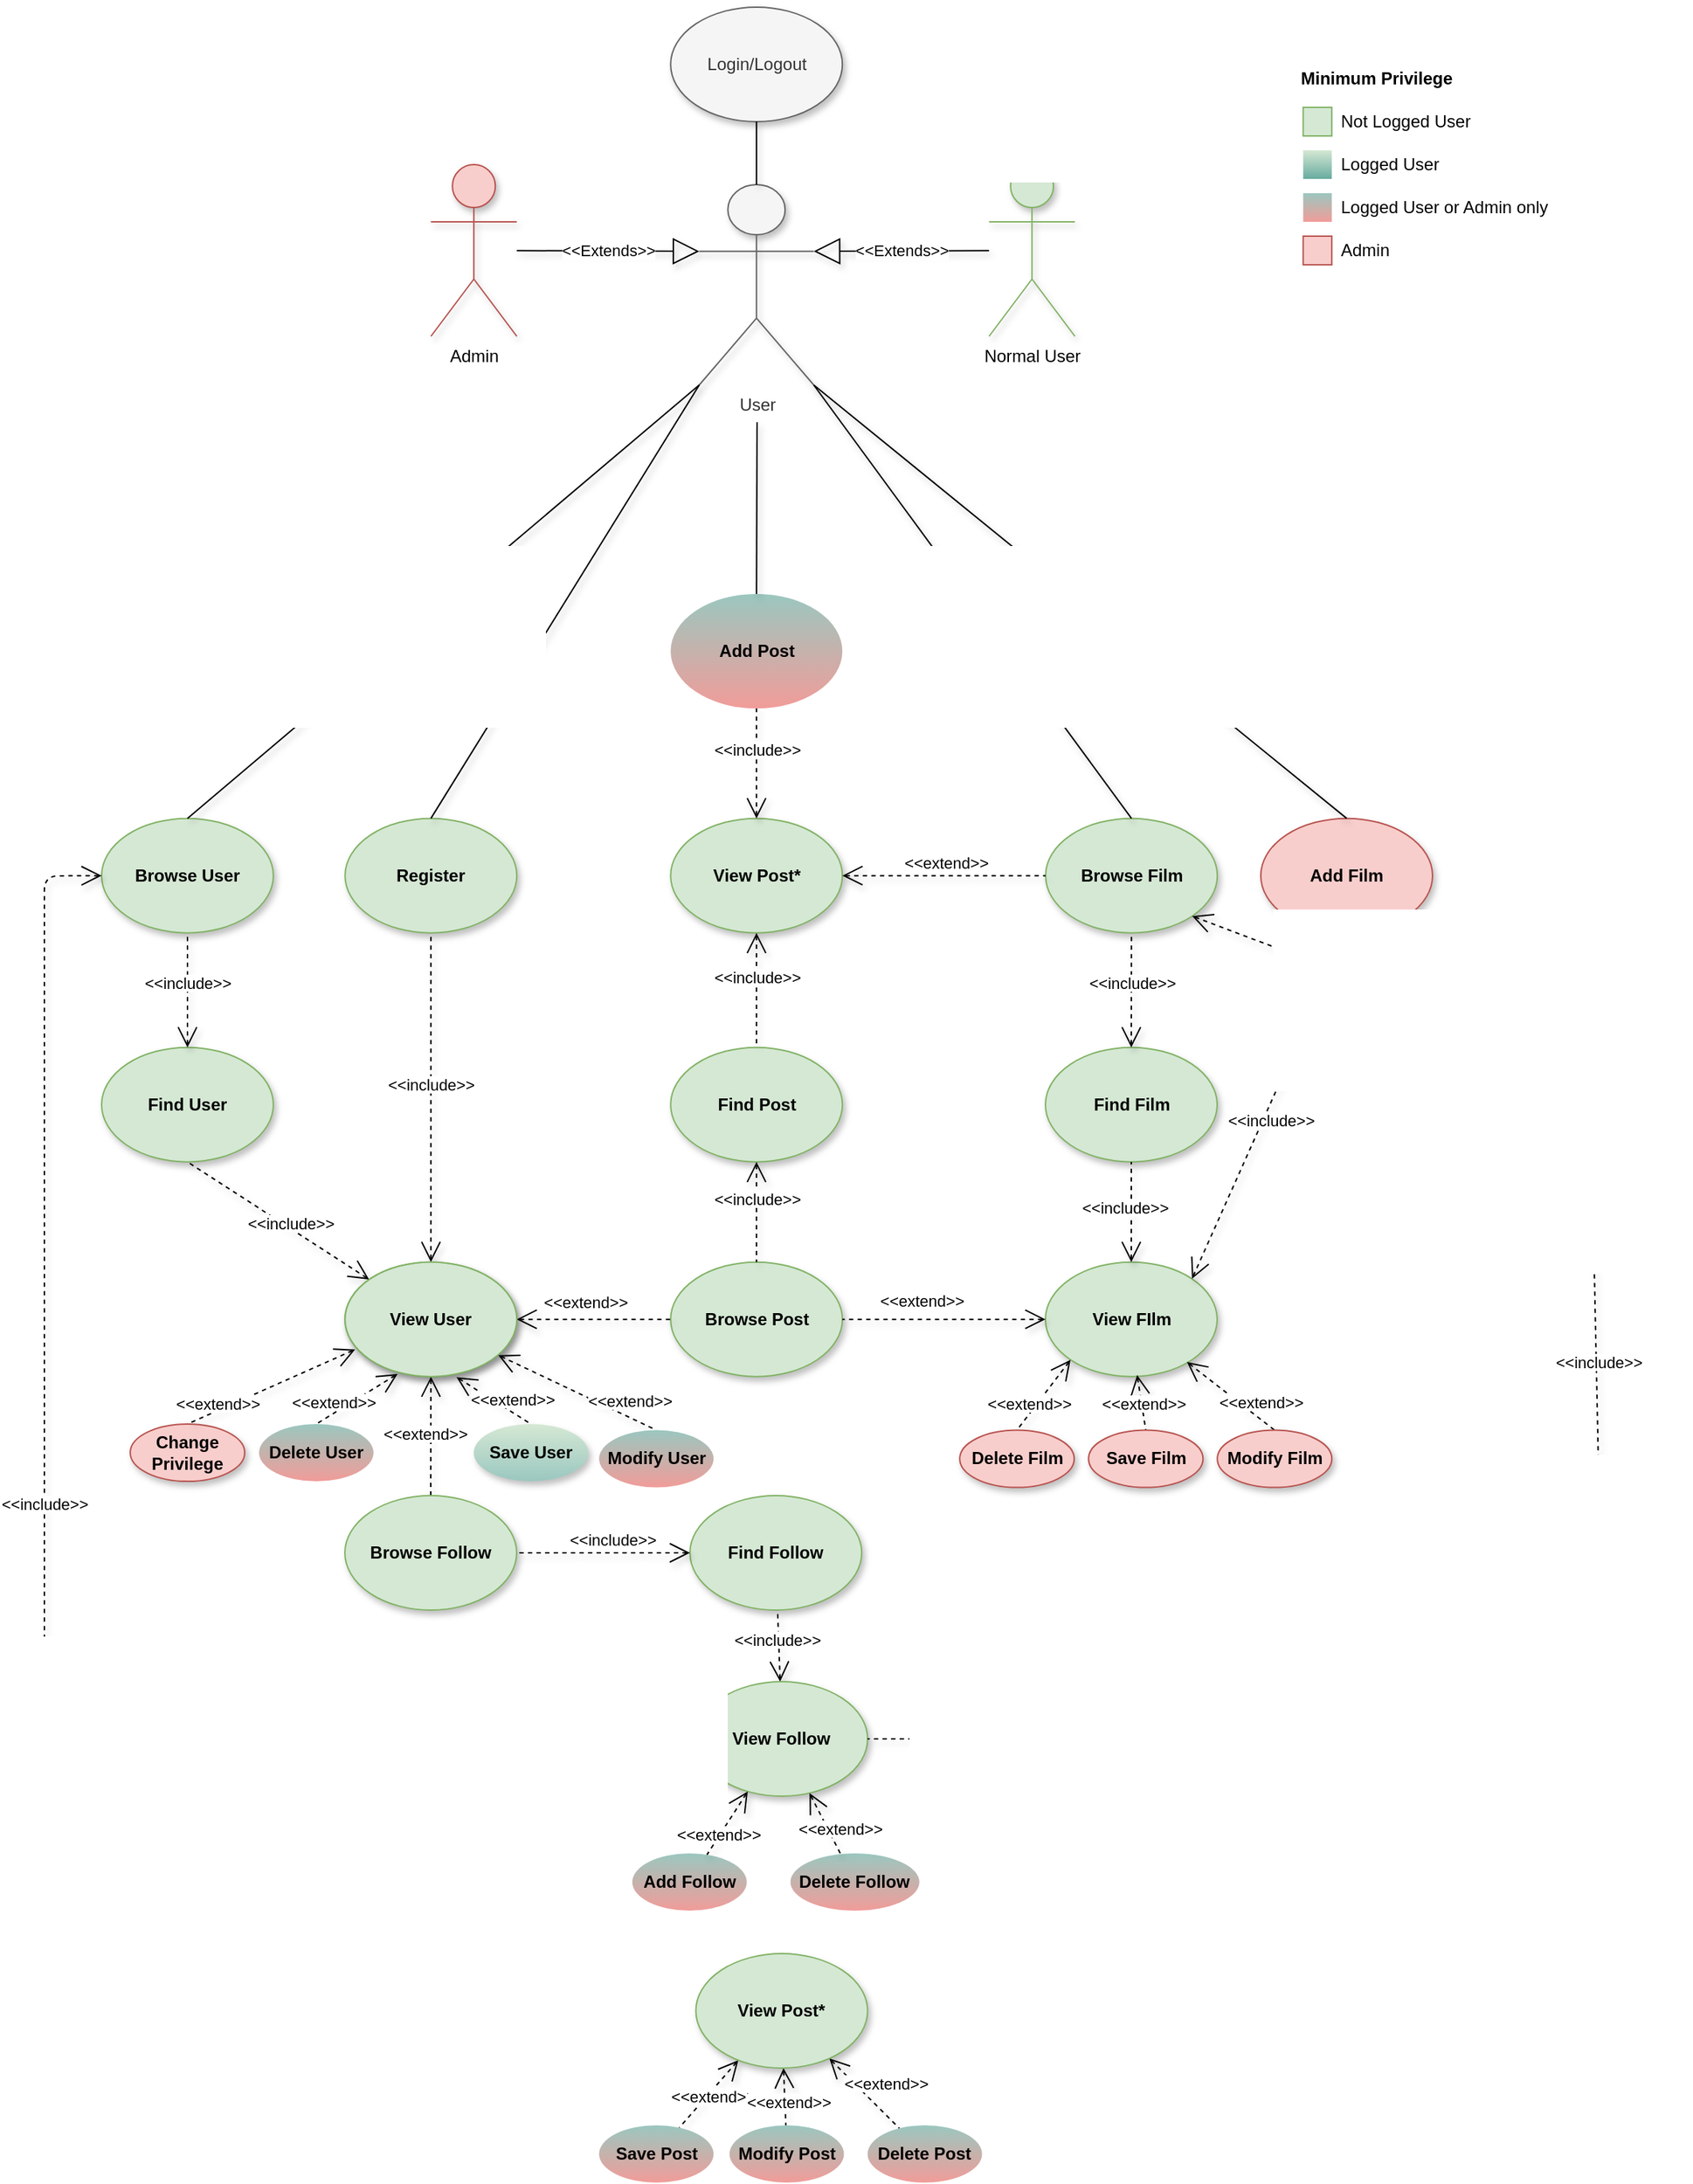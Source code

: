 <mxfile version="12.6.5"><diagram id="BbvuW23b8s510joW4BoM" name="Pagina-1"><mxGraphModel dx="2713" dy="-358" grid="1" gridSize="10" guides="1" tooltips="1" connect="1" arrows="1" fold="1" page="1" pageScale="1" pageWidth="827" pageHeight="1169" math="0" shadow="0"><root><mxCell id="0"/><mxCell id="1" parent="0"/><mxCell id="aO_KrMmX5rc3tCwgG-Pq-20" value="User" style="shape=umlActor;verticalLabelPosition=bottom;labelBackgroundColor=#ffffff;verticalAlign=top;html=1;outlineConnect=0;fillColor=#f5f5f5;strokeColor=#666666;shadow=1;fontColor=#333333;" parent="1" vertex="1"><mxGeometry x="477.62" y="1304" width="80" height="140" as="geometry"/></mxCell><mxCell id="aO_KrMmX5rc3tCwgG-Pq-21" value="Normal User" style="shape=umlActor;verticalLabelPosition=bottom;labelBackgroundColor=#ffffff;verticalAlign=top;html=1;outlineConnect=0;fillColor=#d5e8d4;strokeColor=#82b366;shadow=1;" parent="1" vertex="1"><mxGeometry x="680.12" y="1290" width="60" height="120" as="geometry"/></mxCell><mxCell id="aO_KrMmX5rc3tCwgG-Pq-22" value="Admin" style="shape=umlActor;verticalLabelPosition=bottom;labelBackgroundColor=#ffffff;verticalAlign=top;html=1;outlineConnect=0;fillColor=#f8cecc;strokeColor=#b85450;shadow=1;" parent="1" vertex="1"><mxGeometry x="290.12" y="1290" width="60" height="120" as="geometry"/></mxCell><mxCell id="aO_KrMmX5rc3tCwgG-Pq-23" value="&amp;lt;&amp;lt;Extends&amp;gt;&amp;gt;" style="endArrow=block;endSize=16;endFill=0;html=1;shadow=1;entryX=1;entryY=0.333;entryDx=0;entryDy=0;entryPerimeter=0;" parent="1" source="aO_KrMmX5rc3tCwgG-Pq-21" target="aO_KrMmX5rc3tCwgG-Pq-20" edge="1"><mxGeometry width="160" relative="1" as="geometry"><mxPoint x="660.12" y="1360" as="sourcePoint"/><mxPoint x="311.12" y="1505" as="targetPoint"/></mxGeometry></mxCell><mxCell id="aO_KrMmX5rc3tCwgG-Pq-24" value="&amp;lt;&amp;lt;Extends&amp;gt;&amp;gt;" style="endArrow=block;endSize=16;endFill=0;html=1;shadow=1;entryX=0;entryY=0.333;entryDx=0;entryDy=0;entryPerimeter=0;" parent="1" source="aO_KrMmX5rc3tCwgG-Pq-22" target="aO_KrMmX5rc3tCwgG-Pq-20" edge="1"><mxGeometry width="160" relative="1" as="geometry"><mxPoint x="504.62" y="1270" as="sourcePoint"/><mxPoint x="271.12" y="1225" as="targetPoint"/></mxGeometry></mxCell><mxCell id="aO_KrMmX5rc3tCwgG-Pq-25" value="Login/Logout" style="ellipse;whiteSpace=wrap;html=1;fillColor=#f5f5f5;strokeColor=#666666;fontColor=#333333;shadow=1;" parent="1" vertex="1"><mxGeometry x="457.62" y="1180" width="120" height="80" as="geometry"/></mxCell><mxCell id="aO_KrMmX5rc3tCwgG-Pq-31" value="View User" style="ellipse;whiteSpace=wrap;html=1;fontStyle=1;fillColor=#d5e8d4;strokeColor=#82b366;shadow=1;" parent="1" vertex="1"><mxGeometry x="230" y="2056.82" width="120" height="80" as="geometry"/></mxCell><mxCell id="aO_KrMmX5rc3tCwgG-Pq-35" value="Find User" style="ellipse;whiteSpace=wrap;html=1;fontStyle=1;fillColor=#d5e8d4;strokeColor=#82b366;shadow=1;" parent="1" vertex="1"><mxGeometry x="60" y="1906.82" width="120" height="80" as="geometry"/></mxCell><mxCell id="aO_KrMmX5rc3tCwgG-Pq-36" value="Browse User" style="ellipse;whiteSpace=wrap;html=1;fontStyle=1;fillColor=#d5e8d4;strokeColor=#82b366;shadow=1;" parent="1" vertex="1"><mxGeometry x="60" y="1746.82" width="120" height="80" as="geometry"/></mxCell><mxCell id="aO_KrMmX5rc3tCwgG-Pq-37" value="&lt;span style=&quot;background-color: rgb(255 , 255 , 255)&quot;&gt;&amp;lt;&amp;lt;include&amp;gt;&amp;gt;&lt;/span&gt;" style="edgeStyle=none;html=1;startArrow=open;endArrow=none;startSize=12;verticalAlign=bottom;dashed=1;labelBackgroundColor=none;entryX=0.5;entryY=1;entryDx=0;entryDy=0;shadow=1;" parent="1" source="aO_KrMmX5rc3tCwgG-Pq-35" target="aO_KrMmX5rc3tCwgG-Pq-36" edge="1"><mxGeometry x="-0.111" width="160" relative="1" as="geometry"><mxPoint x="889.5" y="1982.82" as="sourcePoint"/><mxPoint x="888.54" y="1941.7" as="targetPoint"/><mxPoint as="offset"/></mxGeometry></mxCell><mxCell id="aO_KrMmX5rc3tCwgG-Pq-38" value="&lt;span style=&quot;background-color: rgb(255 , 255 , 255)&quot;&gt;&amp;lt;&amp;lt;include&amp;gt;&amp;gt;&lt;/span&gt;" style="edgeStyle=none;html=1;startArrow=open;endArrow=none;startSize=12;verticalAlign=bottom;dashed=1;labelBackgroundColor=none;entryX=0.5;entryY=1;entryDx=0;entryDy=0;shadow=1;" parent="1" source="aO_KrMmX5rc3tCwgG-Pq-31" target="aO_KrMmX5rc3tCwgG-Pq-35" edge="1"><mxGeometry x="-0.178" y="5" width="160" relative="1" as="geometry"><mxPoint x="343" y="2156.82" as="sourcePoint"/><mxPoint x="336.6" y="1992.58" as="targetPoint"/><mxPoint as="offset"/></mxGeometry></mxCell><mxCell id="aO_KrMmX5rc3tCwgG-Pq-52" value="" style="endArrow=none;html=1;entryX=0.5;entryY=1;entryDx=0;entryDy=0;exitX=0.5;exitY=0;exitDx=0;exitDy=0;exitPerimeter=0;shadow=1;" parent="1" source="aO_KrMmX5rc3tCwgG-Pq-20" target="aO_KrMmX5rc3tCwgG-Pq-25" edge="1"><mxGeometry width="50" height="50" relative="1" as="geometry"><mxPoint x="-405.38" y="2030" as="sourcePoint"/><mxPoint x="-355.38" y="1980" as="targetPoint"/></mxGeometry></mxCell><mxCell id="aO_KrMmX5rc3tCwgG-Pq-53" value="" style="endArrow=none;html=1;exitX=0.5;exitY=0;exitDx=0;exitDy=0;strokeColor=#000000;curved=1;entryX=0;entryY=1;entryDx=0;entryDy=0;entryPerimeter=0;shadow=1;" parent="1" source="aO_KrMmX5rc3tCwgG-Pq-36" target="aO_KrMmX5rc3tCwgG-Pq-20" edge="1"><mxGeometry width="50" height="50" relative="1" as="geometry"><mxPoint x="-411.88" y="1770.0" as="sourcePoint"/><mxPoint x="263.12" y="1654" as="targetPoint"/></mxGeometry></mxCell><mxCell id="aO_KrMmX5rc3tCwgG-Pq-59" value="" style="rounded=0;whiteSpace=wrap;html=1;strokeColor=none;fillColor=#d5e8d4;gradientColor=#67AB9F;" parent="1" vertex="1"><mxGeometry x="899.62" y="1280" width="20" height="20" as="geometry"/></mxCell><mxCell id="aO_KrMmX5rc3tCwgG-Pq-60" value="Logged User" style="text;html=1;strokeColor=none;fillColor=none;align=left;verticalAlign=middle;whiteSpace=wrap;rounded=0;" parent="1" vertex="1"><mxGeometry x="923.62" y="1280" width="87" height="20" as="geometry"/></mxCell><mxCell id="aO_KrMmX5rc3tCwgG-Pq-61" value="" style="rounded=0;whiteSpace=wrap;html=1;strokeColor=#82b366;fillColor=#d5e8d4;" parent="1" vertex="1"><mxGeometry x="899.62" y="1250" width="20" height="20" as="geometry"/></mxCell><mxCell id="aO_KrMmX5rc3tCwgG-Pq-62" value="Not Logged User" style="text;html=1;strokeColor=none;fillColor=none;align=left;verticalAlign=middle;whiteSpace=wrap;rounded=0;" parent="1" vertex="1"><mxGeometry x="923.62" y="1250" width="96" height="20" as="geometry"/></mxCell><mxCell id="aO_KrMmX5rc3tCwgG-Pq-63" value="Minimum Privilege" style="text;html=1;strokeColor=none;fillColor=none;align=center;verticalAlign=middle;whiteSpace=wrap;rounded=0;shadow=0;fontStyle=1" parent="1" vertex="1"><mxGeometry x="890.62" y="1220" width="120" height="20" as="geometry"/></mxCell><mxCell id="aO_KrMmX5rc3tCwgG-Pq-66" value="" style="rounded=0;whiteSpace=wrap;html=1;strokeColor=none;fillColor=#9AC7BF;gradientColor=#F19C99;" parent="1" vertex="1"><mxGeometry x="899.62" y="1310" width="20" height="20" as="geometry"/></mxCell><mxCell id="aO_KrMmX5rc3tCwgG-Pq-67" value="Logged User or Admin only" style="text;html=1;strokeColor=none;fillColor=none;align=left;verticalAlign=middle;whiteSpace=wrap;rounded=0;" parent="1" vertex="1"><mxGeometry x="923.62" y="1310" width="247" height="20" as="geometry"/></mxCell><mxCell id="aO_KrMmX5rc3tCwgG-Pq-85" value="View FIlm" style="ellipse;whiteSpace=wrap;html=1;fontStyle=1;fillColor=#d5e8d4;strokeColor=#82b366;shadow=1;" parent="1" vertex="1"><mxGeometry x="719.5" y="2056.82" width="120" height="80" as="geometry"/></mxCell><mxCell id="aO_KrMmX5rc3tCwgG-Pq-86" value="Find Film" style="ellipse;whiteSpace=wrap;html=1;fontStyle=1;fillColor=#d5e8d4;strokeColor=#82b366;shadow=1;" parent="1" vertex="1"><mxGeometry x="719.5" y="1906.82" width="120" height="80" as="geometry"/></mxCell><mxCell id="aO_KrMmX5rc3tCwgG-Pq-87" value="Browse Film" style="ellipse;whiteSpace=wrap;html=1;fontStyle=1;fillColor=#d5e8d4;strokeColor=#82b366;shadow=1;" parent="1" vertex="1"><mxGeometry x="719.62" y="1746.82" width="120" height="80" as="geometry"/></mxCell><mxCell id="aO_KrMmX5rc3tCwgG-Pq-88" value="&lt;span style=&quot;background-color: rgb(255 , 255 , 255)&quot;&gt;&amp;lt;&amp;lt;include&amp;gt;&amp;gt;&lt;/span&gt;" style="edgeStyle=none;html=1;startArrow=open;endArrow=none;startSize=12;verticalAlign=bottom;dashed=1;labelBackgroundColor=none;entryX=0.5;entryY=1;entryDx=0;entryDy=0;shadow=1;" parent="1" source="aO_KrMmX5rc3tCwgG-Pq-86" target="aO_KrMmX5rc3tCwgG-Pq-87" edge="1"><mxGeometry x="-0.111" width="160" relative="1" as="geometry"><mxPoint x="1379" y="1952.82" as="sourcePoint"/><mxPoint x="1378.04" y="1911.7" as="targetPoint"/><mxPoint as="offset"/></mxGeometry></mxCell><mxCell id="aO_KrMmX5rc3tCwgG-Pq-89" value="&lt;span style=&quot;background-color: rgb(255 , 255 , 255)&quot;&gt;&amp;lt;&amp;lt;include&amp;gt;&amp;gt;&lt;/span&gt;" style="edgeStyle=none;html=1;startArrow=open;endArrow=none;startSize=12;verticalAlign=bottom;dashed=1;labelBackgroundColor=none;entryX=0.5;entryY=1;entryDx=0;entryDy=0;shadow=1;" parent="1" source="aO_KrMmX5rc3tCwgG-Pq-85" target="aO_KrMmX5rc3tCwgG-Pq-86" edge="1"><mxGeometry x="-0.178" y="5" width="160" relative="1" as="geometry"><mxPoint x="832.5" y="2126.82" as="sourcePoint"/><mxPoint x="826.1" y="1962.58" as="targetPoint"/><mxPoint as="offset"/></mxGeometry></mxCell><mxCell id="aO_KrMmX5rc3tCwgG-Pq-90" value="" style="endArrow=none;html=1;exitX=0.5;exitY=0;exitDx=0;exitDy=0;strokeColor=#000000;curved=1;entryX=1;entryY=1;entryDx=0;entryDy=0;entryPerimeter=0;shadow=1;" parent="1" source="aO_KrMmX5rc3tCwgG-Pq-87" target="aO_KrMmX5rc3tCwgG-Pq-20" edge="1"><mxGeometry width="50" height="50" relative="1" as="geometry"><mxPoint x="360" y="1540" as="sourcePoint"/><mxPoint x="487.62" y="1454" as="targetPoint"/></mxGeometry></mxCell><mxCell id="aO_KrMmX5rc3tCwgG-Pq-92" value="Browse Post" style="ellipse;whiteSpace=wrap;html=1;fontStyle=1;fillColor=#d5e8d4;strokeColor=#82b366;shadow=1;" parent="1" vertex="1"><mxGeometry x="457.62" y="2056.82" width="120" height="80" as="geometry"/></mxCell><mxCell id="aO_KrMmX5rc3tCwgG-Pq-93" value="&lt;span style=&quot;background-color: rgb(255 , 255 , 255)&quot;&gt;&amp;lt;&amp;lt;extend&amp;gt;&amp;gt;&lt;/span&gt;" style="edgeStyle=none;html=1;startArrow=open;endArrow=none;startSize=12;verticalAlign=bottom;dashed=1;labelBackgroundColor=none;entryX=0;entryY=0.5;entryDx=0;entryDy=0;exitX=1;exitY=0.5;exitDx=0;exitDy=0;shadow=1;" parent="1" source="aO_KrMmX5rc3tCwgG-Pq-31" target="aO_KrMmX5rc3tCwgG-Pq-92" edge="1"><mxGeometry x="-0.092" y="3" width="160" relative="1" as="geometry"><mxPoint x="244.466" y="2351.976" as="sourcePoint"/><mxPoint x="388.54" y="2400.26" as="targetPoint"/><mxPoint x="-1" as="offset"/></mxGeometry></mxCell><mxCell id="aO_KrMmX5rc3tCwgG-Pq-94" value="&lt;span style=&quot;background-color: rgb(255 , 255 , 255)&quot;&gt;&amp;lt;&amp;lt;extend&amp;gt;&amp;gt;&lt;/span&gt;" style="edgeStyle=none;html=1;startArrow=open;endArrow=none;startSize=12;verticalAlign=bottom;dashed=1;labelBackgroundColor=none;shadow=1;entryX=1;entryY=0.5;entryDx=0;entryDy=0;exitX=0;exitY=0.5;exitDx=0;exitDy=0;" parent="1" source="aO_KrMmX5rc3tCwgG-Pq-85" target="aO_KrMmX5rc3tCwgG-Pq-92" edge="1"><mxGeometry x="0.216" y="-4" width="160" relative="1" as="geometry"><mxPoint x="751.734" y="2186.824" as="sourcePoint"/><mxPoint x="574.086" y="2260.256" as="targetPoint"/><mxPoint as="offset"/></mxGeometry></mxCell><mxCell id="aO_KrMmX5rc3tCwgG-Pq-95" value="Find Post" style="ellipse;whiteSpace=wrap;html=1;fontStyle=1;fillColor=#d5e8d4;strokeColor=#82b366;shadow=1;" parent="1" vertex="1"><mxGeometry x="457.62" y="1906.82" width="120" height="80" as="geometry"/></mxCell><mxCell id="aO_KrMmX5rc3tCwgG-Pq-96" value="View Post*" style="ellipse;whiteSpace=wrap;html=1;fontStyle=1;fillColor=#d5e8d4;strokeColor=#82b366;shadow=1;" parent="1" vertex="1"><mxGeometry x="457.62" y="1746.82" width="120" height="80" as="geometry"/></mxCell><mxCell id="aO_KrMmX5rc3tCwgG-Pq-97" value="&lt;span style=&quot;background-color: rgb(255 , 255 , 255)&quot;&gt;&amp;lt;&amp;lt;include&amp;gt;&amp;gt;&lt;/span&gt;" style="edgeStyle=none;html=1;startArrow=open;endArrow=none;startSize=12;verticalAlign=bottom;dashed=1;labelBackgroundColor=none;entryX=0.5;entryY=0;entryDx=0;entryDy=0;shadow=1;" parent="1" source="aO_KrMmX5rc3tCwgG-Pq-95" target="aO_KrMmX5rc3tCwgG-Pq-92" edge="1"><mxGeometry width="160" relative="1" as="geometry"><mxPoint x="90" y="2168.54" as="sourcePoint"/><mxPoint x="369.426" y="2206.824" as="targetPoint"/><mxPoint as="offset"/></mxGeometry></mxCell><mxCell id="aO_KrMmX5rc3tCwgG-Pq-98" value="&lt;span style=&quot;background-color: rgb(255 , 255 , 255)&quot;&gt;&amp;lt;&amp;lt;include&amp;gt;&amp;gt;&lt;/span&gt;" style="edgeStyle=none;html=1;startArrow=open;endArrow=none;startSize=12;verticalAlign=bottom;dashed=1;labelBackgroundColor=none;shadow=1;" parent="1" source="aO_KrMmX5rc3tCwgG-Pq-96" target="aO_KrMmX5rc3tCwgG-Pq-95" edge="1"><mxGeometry width="160" relative="1" as="geometry"><mxPoint x="100" y="2178.54" as="sourcePoint"/><mxPoint x="100" y="2018.54" as="targetPoint"/><mxPoint as="offset"/></mxGeometry></mxCell><mxCell id="aO_KrMmX5rc3tCwgG-Pq-101" value="&lt;b&gt;Add Post&lt;/b&gt;" style="ellipse;whiteSpace=wrap;html=1;fillColor=#9AC7BF;strokeColor=none;gradientColor=#F19C99;rounded=0;" parent="1" vertex="1"><mxGeometry x="457.617" y="1590" width="120" height="80" as="geometry"/></mxCell><mxCell id="aO_KrMmX5rc3tCwgG-Pq-102" value="" style="endArrow=none;html=1;exitX=0.5;exitY=0;exitDx=0;exitDy=0;strokeColor=#000000;curved=1;shadow=1;" parent="1" source="aO_KrMmX5rc3tCwgG-Pq-101" edge="1"><mxGeometry width="50" height="50" relative="1" as="geometry"><mxPoint x="860.92" y="1660" as="sourcePoint"/><mxPoint x="518" y="1470" as="targetPoint"/></mxGeometry></mxCell><mxCell id="aO_KrMmX5rc3tCwgG-Pq-103" value="&lt;span style=&quot;background-color: rgb(255 , 255 , 255)&quot;&gt;&amp;lt;&amp;lt;include&amp;gt;&amp;gt;&lt;/span&gt;" style="edgeStyle=none;html=1;startArrow=open;endArrow=none;startSize=12;verticalAlign=bottom;dashed=1;labelBackgroundColor=none;shadow=1;exitX=0.5;exitY=0;exitDx=0;exitDy=0;entryX=0.5;entryY=1;entryDx=0;entryDy=0;" parent="1" source="aO_KrMmX5rc3tCwgG-Pq-96" target="aO_KrMmX5rc3tCwgG-Pq-101" edge="1"><mxGeometry width="160" relative="1" as="geometry"><mxPoint x="370.5" y="1646.82" as="sourcePoint"/><mxPoint x="478.0" y="1646.82" as="targetPoint"/><mxPoint as="offset"/></mxGeometry></mxCell><mxCell id="aO_KrMmX5rc3tCwgG-Pq-105" value="Register" style="ellipse;whiteSpace=wrap;html=1;fontStyle=1;fillColor=#d5e8d4;strokeColor=#82b366;shadow=1;" parent="1" vertex="1"><mxGeometry x="230.12" y="1746.82" width="120" height="80" as="geometry"/></mxCell><mxCell id="aO_KrMmX5rc3tCwgG-Pq-106" value="" style="endArrow=none;html=1;exitX=0.5;exitY=0;exitDx=0;exitDy=0;strokeColor=#000000;curved=1;entryX=0;entryY=1;entryDx=0;entryDy=0;entryPerimeter=0;shadow=1;" parent="1" source="aO_KrMmX5rc3tCwgG-Pq-105" target="aO_KrMmX5rc3tCwgG-Pq-20" edge="1"><mxGeometry width="50" height="50" relative="1" as="geometry"><mxPoint x="-529.5" y="1860" as="sourcePoint"/><mxPoint x="397.62" y="1537.47" as="targetPoint"/></mxGeometry></mxCell><mxCell id="aO_KrMmX5rc3tCwgG-Pq-107" value="&lt;span style=&quot;background-color: rgb(255 , 255 , 255)&quot;&gt;&amp;lt;&amp;lt;include&amp;gt;&amp;gt;&lt;/span&gt;" style="edgeStyle=none;html=1;startArrow=open;endArrow=none;startSize=12;verticalAlign=bottom;dashed=1;labelBackgroundColor=none;entryX=0.5;entryY=1;entryDx=0;entryDy=0;shadow=1;" parent="1" source="3neKfTUmlgjVfbEJwAE3-2" target="aO_KrMmX5rc3tCwgG-Pq-105" edge="1"><mxGeometry width="160" relative="1" as="geometry"><mxPoint x="20" y="2237.11" as="sourcePoint"/><mxPoint x="177.5" y="1947.11" as="targetPoint"/><mxPoint as="offset"/></mxGeometry></mxCell><mxCell id="aO_KrMmX5rc3tCwgG-Pq-108" value="Add Film" style="ellipse;whiteSpace=wrap;html=1;fontStyle=1;fillColor=#f8cecc;strokeColor=#b85450;shadow=1;" parent="1" vertex="1"><mxGeometry x="870" y="1746.82" width="120" height="80" as="geometry"/></mxCell><mxCell id="aO_KrMmX5rc3tCwgG-Pq-109" value="" style="endArrow=none;html=1;exitX=0.5;exitY=0;exitDx=0;exitDy=0;strokeColor=#000000;curved=1;entryX=1;entryY=1;entryDx=0;entryDy=0;entryPerimeter=0;shadow=1;" parent="1" source="aO_KrMmX5rc3tCwgG-Pq-108" target="aO_KrMmX5rc3tCwgG-Pq-20" edge="1"><mxGeometry width="50" height="50" relative="1" as="geometry"><mxPoint x="1414.12" y="1875.29" as="sourcePoint"/><mxPoint x="787.12" y="1549.29" as="targetPoint"/></mxGeometry></mxCell><mxCell id="aO_KrMmX5rc3tCwgG-Pq-110" value="&lt;span style=&quot;background-color: rgb(255 , 255 , 255)&quot;&gt;&amp;lt;&amp;lt;include&amp;gt;&amp;gt;&lt;/span&gt;" style="edgeStyle=none;html=1;startArrow=open;endArrow=none;startSize=12;verticalAlign=bottom;dashed=1;labelBackgroundColor=none;entryX=0.5;entryY=1;entryDx=0;entryDy=0;shadow=1;exitX=1;exitY=0;exitDx=0;exitDy=0;" parent="1" source="aO_KrMmX5rc3tCwgG-Pq-85" target="aO_KrMmX5rc3tCwgG-Pq-108" edge="1"><mxGeometry x="-0.124" y="-8" width="160" relative="1" as="geometry"><mxPoint x="789.5" y="2066.82" as="sourcePoint"/><mxPoint x="789.5" y="1996.82" as="targetPoint"/><mxPoint y="1" as="offset"/></mxGeometry></mxCell><mxCell id="aO_KrMmX5rc3tCwgG-Pq-112" value="&lt;span style=&quot;background-color: rgb(255 , 255 , 255)&quot;&gt;&amp;lt;&amp;lt;extend&amp;gt;&amp;gt;&lt;/span&gt;" style="edgeStyle=none;html=1;startArrow=open;endArrow=none;startSize=12;verticalAlign=bottom;dashed=1;labelBackgroundColor=none;entryX=0.5;entryY=0;entryDx=0;entryDy=0;shadow=1;exitX=0;exitY=1;exitDx=0;exitDy=0;" parent="1" source="aO_KrMmX5rc3tCwgG-Pq-85" target="aO_KrMmX5rc3tCwgG-Pq-115" edge="1"><mxGeometry x="0.598" y="1" width="160" relative="1" as="geometry"><mxPoint x="746.62" y="2150.82" as="sourcePoint"/><mxPoint x="320.12" y="2223.26" as="targetPoint"/><mxPoint as="offset"/></mxGeometry></mxCell><mxCell id="aO_KrMmX5rc3tCwgG-Pq-113" value="&lt;span style=&quot;background-color: rgb(255 , 255 , 255)&quot;&gt;&amp;lt;&amp;lt;extend&amp;gt;&amp;gt;&lt;/span&gt;" style="edgeStyle=none;html=1;startArrow=open;endArrow=none;startSize=12;verticalAlign=bottom;dashed=1;labelBackgroundColor=none;entryX=0.5;entryY=0;entryDx=0;entryDy=0;shadow=1;exitX=0.534;exitY=0.986;exitDx=0;exitDy=0;exitPerimeter=0;" parent="1" source="aO_KrMmX5rc3tCwgG-Pq-85" target="aO_KrMmX5rc3tCwgG-Pq-116" edge="1"><mxGeometry x="0.5" width="160" relative="1" as="geometry"><mxPoint x="778.669" y="2154.021" as="sourcePoint"/><mxPoint x="590.06" y="2368.48" as="targetPoint"/><mxPoint as="offset"/></mxGeometry></mxCell><mxCell id="aO_KrMmX5rc3tCwgG-Pq-114" value="&lt;span style=&quot;background-color: rgb(255 , 255 , 255)&quot;&gt;&amp;lt;&amp;lt;extend&amp;gt;&amp;gt;&lt;/span&gt;" style="edgeStyle=none;html=1;startArrow=open;endArrow=none;startSize=12;verticalAlign=bottom;dashed=1;labelBackgroundColor=none;entryX=0.5;entryY=0;entryDx=0;entryDy=0;shadow=1;exitX=0.824;exitY=0.873;exitDx=0;exitDy=0;exitPerimeter=0;" parent="1" source="aO_KrMmX5rc3tCwgG-Pq-85" target="aO_KrMmX5rc3tCwgG-Pq-117" edge="1"><mxGeometry x="0.652" y="2" width="160" relative="1" as="geometry"><mxPoint x="806.976" y="2146.818" as="sourcePoint"/><mxPoint x="590.06" y="2344.48" as="targetPoint"/><mxPoint as="offset"/></mxGeometry></mxCell><mxCell id="aO_KrMmX5rc3tCwgG-Pq-115" value="Delete Film" style="ellipse;whiteSpace=wrap;html=1;fontStyle=1;fillColor=#f8cecc;strokeColor=#b85450;shadow=1;" parent="1" vertex="1"><mxGeometry x="659.62" y="2174.26" width="80" height="40" as="geometry"/></mxCell><mxCell id="aO_KrMmX5rc3tCwgG-Pq-116" value="Save Film" style="ellipse;whiteSpace=wrap;html=1;fontStyle=1;fillColor=#f8cecc;strokeColor=#b85450;shadow=1;" parent="1" vertex="1"><mxGeometry x="749.62" y="2174.26" width="80" height="40" as="geometry"/></mxCell><mxCell id="aO_KrMmX5rc3tCwgG-Pq-117" value="Modify Film" style="ellipse;whiteSpace=wrap;html=1;fontStyle=1;fillColor=#f8cecc;strokeColor=#b85450;shadow=1;" parent="1" vertex="1"><mxGeometry x="839.62" y="2174.26" width="80" height="40" as="geometry"/></mxCell><mxCell id="aO_KrMmX5rc3tCwgG-Pq-118" value="&lt;span style=&quot;background-color: rgb(255 , 255 , 255)&quot;&gt;&amp;lt;&amp;lt;extend&amp;gt;&amp;gt;&lt;/span&gt;" style="edgeStyle=none;html=1;startArrow=open;endArrow=none;startSize=12;verticalAlign=bottom;dashed=1;labelBackgroundColor=none;entryX=0.5;entryY=0;entryDx=0;entryDy=0;shadow=1;exitX=0.307;exitY=0.977;exitDx=0;exitDy=0;exitPerimeter=0;" parent="1" source="aO_KrMmX5rc3tCwgG-Pq-31" target="aO_KrMmX5rc3tCwgG-Pq-121" edge="1"><mxGeometry x="0.598" y="1" width="160" relative="1" as="geometry"><mxPoint x="271.733" y="2206.043" as="sourcePoint"/><mxPoint x="466.75" y="1805.82" as="targetPoint"/><mxPoint as="offset"/></mxGeometry></mxCell><mxCell id="aO_KrMmX5rc3tCwgG-Pq-119" value="&lt;span style=&quot;background-color: rgb(255 , 255 , 255)&quot;&gt;&amp;lt;&amp;lt;extend&amp;gt;&amp;gt;&lt;/span&gt;" style="edgeStyle=none;html=1;startArrow=open;endArrow=none;startSize=12;verticalAlign=bottom;dashed=1;labelBackgroundColor=none;entryX=0.5;entryY=0;entryDx=0;entryDy=0;shadow=1;exitX=0.65;exitY=1.005;exitDx=0;exitDy=0;exitPerimeter=0;" parent="1" source="aO_KrMmX5rc3tCwgG-Pq-31" target="aO_KrMmX5rc3tCwgG-Pq-122" edge="1"><mxGeometry x="0.5" width="160" relative="1" as="geometry"><mxPoint x="305.783" y="2203.959" as="sourcePoint"/><mxPoint x="736.69" y="1951.04" as="targetPoint"/><mxPoint as="offset"/></mxGeometry></mxCell><mxCell id="aO_KrMmX5rc3tCwgG-Pq-120" value="&lt;span style=&quot;background-color: rgb(255 , 255 , 255)&quot;&gt;&amp;lt;&amp;lt;extend&amp;gt;&amp;gt;&lt;/span&gt;" style="edgeStyle=none;html=1;startArrow=open;endArrow=none;startSize=12;verticalAlign=bottom;dashed=1;labelBackgroundColor=none;entryX=0.5;entryY=0;entryDx=0;entryDy=0;exitX=0.893;exitY=0.813;exitDx=0;exitDy=0;shadow=1;exitPerimeter=0;" parent="1" source="aO_KrMmX5rc3tCwgG-Pq-31" target="aO_KrMmX5rc3tCwgG-Pq-123" edge="1"><mxGeometry x="0.652" y="2" width="160" relative="1" as="geometry"><mxPoint x="343.5" y="2166.82" as="sourcePoint"/><mxPoint x="736.69" y="1927.04" as="targetPoint"/><mxPoint as="offset"/></mxGeometry></mxCell><mxCell id="aO_KrMmX5rc3tCwgG-Pq-121" value="&lt;b&gt;Delete User&lt;/b&gt;" style="ellipse;whiteSpace=wrap;html=1;fillColor=#9AC7BF;strokeColor=none;gradientColor=#F19C99;rounded=0;" parent="1" vertex="1"><mxGeometry x="170" y="2170" width="80" height="40" as="geometry"/></mxCell><mxCell id="aO_KrMmX5rc3tCwgG-Pq-122" value="Save User" style="ellipse;whiteSpace=wrap;html=1;fontStyle=1;fillColor=#d5e8d4;strokeColor=none;shadow=1;gradientColor=#9AC7BF;" parent="1" vertex="1"><mxGeometry x="320" y="2170" width="80" height="40" as="geometry"/></mxCell><mxCell id="aO_KrMmX5rc3tCwgG-Pq-123" value="&lt;b&gt;Modify User&lt;/b&gt;" style="ellipse;whiteSpace=wrap;html=1;fillColor=#9AC7BF;strokeColor=none;gradientColor=#F19C99;rounded=0;" parent="1" vertex="1"><mxGeometry x="407.62" y="2174.26" width="80" height="40" as="geometry"/></mxCell><mxCell id="aO_KrMmX5rc3tCwgG-Pq-124" value="Change Privilege" style="ellipse;whiteSpace=wrap;html=1;fontStyle=1;fillColor=#f8cecc;strokeColor=#b85450;shadow=1;" parent="1" vertex="1"><mxGeometry x="80" y="2170" width="80" height="40" as="geometry"/></mxCell><mxCell id="aO_KrMmX5rc3tCwgG-Pq-125" value="&lt;span style=&quot;background-color: rgb(255 , 255 , 255)&quot;&gt;&amp;lt;&amp;lt;extend&amp;gt;&amp;gt;&lt;/span&gt;" style="edgeStyle=none;html=1;startArrow=open;endArrow=none;startSize=12;verticalAlign=bottom;dashed=1;labelBackgroundColor=none;exitX=0.06;exitY=0.763;exitDx=0;exitDy=0;entryX=0.5;entryY=0;entryDx=0;entryDy=0;shadow=1;exitPerimeter=0;" parent="1" source="aO_KrMmX5rc3tCwgG-Pq-31" target="aO_KrMmX5rc3tCwgG-Pq-124" edge="1"><mxGeometry x="0.669" y="4" width="160" relative="1" as="geometry"><mxPoint x="223.5" y="2166.82" as="sourcePoint"/><mxPoint x="376.75" y="2036.82" as="targetPoint"/><mxPoint as="offset"/></mxGeometry></mxCell><mxCell id="aO_KrMmX5rc3tCwgG-Pq-134" value="&lt;span style=&quot;background-color: rgb(255 , 255 , 255)&quot;&gt;&amp;lt;&amp;lt;extend&amp;gt;&amp;gt;&lt;/span&gt;" style="edgeStyle=none;html=1;startArrow=open;endArrow=none;startSize=12;verticalAlign=bottom;dashed=1;labelBackgroundColor=none;shadow=1;" parent="1" source="3neKfTUmlgjVfbEJwAE3-2" target="3neKfTUmlgjVfbEJwAE3-8" edge="1"><mxGeometry x="0.188" y="-4" width="160" relative="1" as="geometry"><mxPoint x="210.12" y="2088.62" as="sourcePoint"/><mxPoint x="143.84" y="2125.839" as="targetPoint"/><mxPoint as="offset"/></mxGeometry></mxCell><mxCell id="aO_KrMmX5rc3tCwgG-Pq-135" value="&lt;span style=&quot;background-color: rgb(255 , 255 , 255)&quot;&gt;&amp;lt;&amp;lt;extend&amp;gt;&amp;gt;&lt;/span&gt;" style="edgeStyle=none;html=1;startArrow=open;endArrow=none;startSize=12;verticalAlign=bottom;dashed=1;labelBackgroundColor=none;shadow=1;entryX=0;entryY=0.5;entryDx=0;entryDy=0;exitX=1;exitY=0.5;exitDx=0;exitDy=0;" parent="1" source="aO_KrMmX5rc3tCwgG-Pq-96" target="aO_KrMmX5rc3tCwgG-Pq-87" edge="1"><mxGeometry x="0.024" width="160" relative="1" as="geometry"><mxPoint x="689.62" y="1740" as="sourcePoint"/><mxPoint x="639.62" y="1800" as="targetPoint"/><mxPoint as="offset"/></mxGeometry></mxCell><mxCell id="aO_KrMmX5rc3tCwgG-Pq-145" value="" style="rounded=0;whiteSpace=wrap;html=1;strokeColor=#b85450;fillColor=#f8cecc;" parent="1" vertex="1"><mxGeometry x="899.62" y="1340" width="20" height="20" as="geometry"/></mxCell><mxCell id="aO_KrMmX5rc3tCwgG-Pq-146" value="Admin" style="text;html=1;strokeColor=none;fillColor=none;align=left;verticalAlign=middle;whiteSpace=wrap;rounded=0;" parent="1" vertex="1"><mxGeometry x="923.62" y="1340" width="247" height="20" as="geometry"/></mxCell><mxCell id="aO_KrMmX5rc3tCwgG-Pq-147" value="&lt;span style=&quot;background-color: rgb(255 , 255 , 255)&quot;&gt;&amp;lt;&amp;lt;extend&amp;gt;&amp;gt;&lt;/span&gt;" style="edgeStyle=none;html=1;startArrow=open;endArrow=none;startSize=12;verticalAlign=bottom;dashed=1;labelBackgroundColor=none;shadow=1;" parent="1" source="aO_KrMmX5rc3tCwgG-Pq-160" target="aO_KrMmX5rc3tCwgG-Pq-150" edge="1"><mxGeometry x="0.348" y="9" width="160" relative="1" as="geometry"><mxPoint x="643.46" y="2664.22" as="sourcePoint"/><mxPoint x="-473.113" y="2432.25" as="targetPoint"/><mxPoint as="offset"/></mxGeometry></mxCell><mxCell id="aO_KrMmX5rc3tCwgG-Pq-148" value="&lt;span style=&quot;background-color: rgb(255 , 255 , 255)&quot;&gt;&amp;lt;&amp;lt;extend&amp;gt;&amp;gt;&lt;/span&gt;" style="edgeStyle=none;html=1;startArrow=open;endArrow=none;startSize=12;verticalAlign=bottom;dashed=1;labelBackgroundColor=none;shadow=1;" parent="1" source="aO_KrMmX5rc3tCwgG-Pq-160" target="aO_KrMmX5rc3tCwgG-Pq-151" edge="1"><mxGeometry x="0.196" y="9" width="160" relative="1" as="geometry"><mxPoint x="637.94" y="2686.3" as="sourcePoint"/><mxPoint x="-203.173" y="2577.47" as="targetPoint"/><mxPoint as="offset"/></mxGeometry></mxCell><mxCell id="aO_KrMmX5rc3tCwgG-Pq-149" value="&lt;span style=&quot;background-color: rgb(255 , 255 , 255)&quot;&gt;&amp;lt;&amp;lt;extend&amp;gt;&amp;gt;&lt;/span&gt;" style="edgeStyle=none;html=1;startArrow=open;endArrow=none;startSize=12;verticalAlign=bottom;dashed=1;labelBackgroundColor=none;shadow=1;" parent="1" source="aO_KrMmX5rc3tCwgG-Pq-160" target="aO_KrMmX5rc3tCwgG-Pq-152" edge="1"><mxGeometry x="0.652" y="2" width="160" relative="1" as="geometry"><mxPoint x="648.62" y="2704.94" as="sourcePoint"/><mxPoint x="-203.173" y="2553.47" as="targetPoint"/><mxPoint as="offset"/></mxGeometry></mxCell><mxCell id="aO_KrMmX5rc3tCwgG-Pq-150" value="&lt;b&gt;Delete Post&lt;/b&gt;" style="ellipse;whiteSpace=wrap;html=1;fillColor=#9AC7BF;strokeColor=none;gradientColor=#F19C99;rounded=0;" parent="1" vertex="1"><mxGeometry x="595.237" y="2660" width="80" height="40" as="geometry"/></mxCell><mxCell id="aO_KrMmX5rc3tCwgG-Pq-151" value="Save Post" style="ellipse;whiteSpace=wrap;html=1;fillColor=#9AC7BF;strokeColor=none;gradientColor=#F19C99;rounded=0;fontStyle=1" parent="1" vertex="1"><mxGeometry x="407.617" y="2660.0" width="80" height="40" as="geometry"/></mxCell><mxCell id="aO_KrMmX5rc3tCwgG-Pq-152" value="&lt;b&gt;Modify Post&lt;/b&gt;" style="ellipse;whiteSpace=wrap;html=1;fillColor=#9AC7BF;strokeColor=none;gradientColor=#F19C99;rounded=0;" parent="1" vertex="1"><mxGeometry x="498.737" y="2660" width="80" height="40" as="geometry"/></mxCell><mxCell id="aO_KrMmX5rc3tCwgG-Pq-160" value="View Post*" style="ellipse;whiteSpace=wrap;html=1;fontStyle=1;fillColor=#d5e8d4;strokeColor=#82b366;shadow=1;" parent="1" vertex="1"><mxGeometry x="475.24" y="2540.0" width="120" height="80" as="geometry"/></mxCell><mxCell id="3neKfTUmlgjVfbEJwAE3-2" value="View User" style="ellipse;whiteSpace=wrap;html=1;fontStyle=1;fillColor=#d5e8d4;strokeColor=#82b366;shadow=1;" vertex="1" parent="1"><mxGeometry x="230.12" y="2056.82" width="120" height="80" as="geometry"/></mxCell><mxCell id="3neKfTUmlgjVfbEJwAE3-4" value="Find Follow" style="ellipse;whiteSpace=wrap;html=1;fontStyle=1;fillColor=#d5e8d4;strokeColor=#82b366;shadow=1;" vertex="1" parent="1"><mxGeometry x="471.12" y="2220" width="120" height="80" as="geometry"/></mxCell><mxCell id="3neKfTUmlgjVfbEJwAE3-5" value="&lt;span style=&quot;background-color: rgb(255 , 255 , 255)&quot;&gt;&amp;lt;&amp;lt;include&amp;gt;&amp;gt;&lt;/span&gt;" style="edgeStyle=none;html=1;startArrow=open;endArrow=none;startSize=12;verticalAlign=bottom;dashed=1;labelBackgroundColor=none;shadow=1;" edge="1" parent="1" source="3neKfTUmlgjVfbEJwAE3-4" target="3neKfTUmlgjVfbEJwAE3-8"><mxGeometry x="-0.111" width="160" relative="1" as="geometry"><mxPoint x="509.5" y="2092.82" as="sourcePoint"/><mxPoint x="-90" y="1936.82" as="targetPoint"/><mxPoint as="offset"/></mxGeometry></mxCell><mxCell id="3neKfTUmlgjVfbEJwAE3-6" value="&lt;span style=&quot;background-color: rgb(255 , 255 , 255)&quot;&gt;&amp;lt;&amp;lt;include&amp;gt;&amp;gt;&lt;/span&gt;" style="edgeStyle=none;html=1;startArrow=open;endArrow=none;startSize=12;verticalAlign=bottom;dashed=1;labelBackgroundColor=none;shadow=1;" edge="1" parent="1" target="3neKfTUmlgjVfbEJwAE3-4" source="3neKfTUmlgjVfbEJwAE3-7"><mxGeometry x="-0.199" y="1" width="160" relative="1" as="geometry"><mxPoint x="-90" y="2166.82" as="sourcePoint"/><mxPoint x="-43.4" y="2102.58" as="targetPoint"/><mxPoint as="offset"/></mxGeometry></mxCell><mxCell id="3neKfTUmlgjVfbEJwAE3-7" value="View Follow" style="ellipse;whiteSpace=wrap;html=1;fontStyle=1;fillColor=#d5e8d4;strokeColor=#82b366;shadow=1;" vertex="1" parent="1"><mxGeometry x="475.24" y="2350" width="120" height="80" as="geometry"/></mxCell><mxCell id="3neKfTUmlgjVfbEJwAE3-8" value="Browse Follow" style="ellipse;whiteSpace=wrap;html=1;fontStyle=1;fillColor=#d5e8d4;strokeColor=#82b366;shadow=1;" vertex="1" parent="1"><mxGeometry x="230" y="2220.0" width="120" height="80" as="geometry"/></mxCell><mxCell id="3neKfTUmlgjVfbEJwAE3-9" value="&lt;b&gt;Add Follow&lt;/b&gt;" style="ellipse;whiteSpace=wrap;html=1;fillColor=#9AC7BF;strokeColor=none;gradientColor=#F19C99;rounded=0;" vertex="1" parent="1"><mxGeometry x="430.81" y="2470" width="80" height="40" as="geometry"/></mxCell><mxCell id="3neKfTUmlgjVfbEJwAE3-11" value="&lt;span style=&quot;background-color: rgb(255 , 255 , 255)&quot;&gt;&amp;lt;&amp;lt;extend&amp;gt;&amp;gt;&lt;/span&gt;" style="edgeStyle=none;html=1;startArrow=open;endArrow=none;startSize=12;verticalAlign=bottom;dashed=1;labelBackgroundColor=none;shadow=1;" edge="1" parent="1" source="3neKfTUmlgjVfbEJwAE3-7" target="3neKfTUmlgjVfbEJwAE3-9"><mxGeometry x="0.669" y="4" width="160" relative="1" as="geometry"><mxPoint x="-149.88" y="2260.42" as="sourcePoint"/><mxPoint x="-223.58" y="2316.82" as="targetPoint"/><mxPoint as="offset"/></mxGeometry></mxCell><mxCell id="3neKfTUmlgjVfbEJwAE3-12" value="&lt;b&gt;Delete Follow&lt;/b&gt;" style="ellipse;whiteSpace=wrap;html=1;fillColor=#9AC7BF;strokeColor=none;gradientColor=#F19C99;rounded=0;" vertex="1" parent="1"><mxGeometry x="541.31" y="2470" width="90.12" height="40" as="geometry"/></mxCell><mxCell id="3neKfTUmlgjVfbEJwAE3-13" value="&lt;span style=&quot;background-color: rgb(255 , 255 , 255)&quot;&gt;&amp;lt;&amp;lt;extend&amp;gt;&amp;gt;&lt;/span&gt;" style="edgeStyle=none;html=1;startArrow=open;endArrow=none;startSize=12;verticalAlign=bottom;dashed=1;labelBackgroundColor=none;shadow=1;" edge="1" parent="1" target="3neKfTUmlgjVfbEJwAE3-12" source="3neKfTUmlgjVfbEJwAE3-7"><mxGeometry x="0.669" y="4" width="160" relative="1" as="geometry"><mxPoint x="-85.91" y="2256.617" as="sourcePoint"/><mxPoint x="-213.58" y="2326.82" as="targetPoint"/><mxPoint as="offset"/></mxGeometry></mxCell><mxCell id="3neKfTUmlgjVfbEJwAE3-16" value="&lt;span style=&quot;background-color: rgb(255 , 255 , 255)&quot;&gt;&amp;lt;&amp;lt;include&amp;gt;&amp;gt;&lt;/span&gt;" style="edgeStyle=none;html=1;startArrow=open;endArrow=none;startSize=12;verticalAlign=bottom;dashed=1;labelBackgroundColor=none;shadow=1;entryX=0;entryY=0.5;entryDx=0;entryDy=0;exitX=0;exitY=0.5;exitDx=0;exitDy=0;" edge="1" parent="1" source="aO_KrMmX5rc3tCwgG-Pq-36" target="3neKfTUmlgjVfbEJwAE3-7"><mxGeometry x="-0.111" width="160" relative="1" as="geometry"><mxPoint x="180.0" y="2300" as="sourcePoint"/><mxPoint x="58.842" y="2301.428" as="targetPoint"/><mxPoint as="offset"/><Array as="points"><mxPoint x="20" y="1787"/><mxPoint x="20" y="2390"/></Array></mxGeometry></mxCell><mxCell id="3neKfTUmlgjVfbEJwAE3-17" value="&lt;span style=&quot;background-color: rgb(255 , 255 , 255)&quot;&gt;&amp;lt;&amp;lt;include&amp;gt;&amp;gt;&lt;/span&gt;" style="edgeStyle=none;html=1;startArrow=open;endArrow=none;startSize=12;verticalAlign=bottom;dashed=1;labelBackgroundColor=none;shadow=1;entryX=1;entryY=0.5;entryDx=0;entryDy=0;exitX=1;exitY=1;exitDx=0;exitDy=0;" edge="1" parent="1" source="aO_KrMmX5rc3tCwgG-Pq-87" target="3neKfTUmlgjVfbEJwAE3-7"><mxGeometry x="-0.199" y="1" width="160" relative="1" as="geometry"><mxPoint x="730" y="2390" as="sourcePoint"/><mxPoint x="659.623" y="2320.002" as="targetPoint"/><mxPoint as="offset"/><Array as="points"><mxPoint x="1100" y="1920"/><mxPoint x="1110" y="2390"/></Array></mxGeometry></mxCell></root></mxGraphModel></diagram></mxfile>